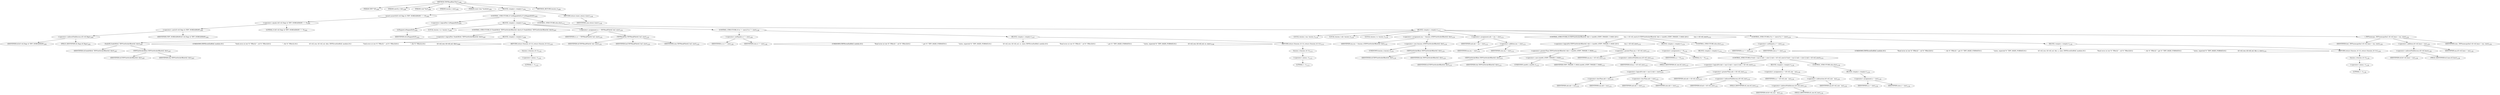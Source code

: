 digraph "TIFFReadRawTile1" {  
"76432" [label = <(METHOD,TIFFReadRawTile1)<SUB>1089</SUB>> ]
"76433" [label = <(PARAM,TIFF *tif)<SUB>1089</SUB>> ]
"76434" [label = <(PARAM,uint32_t tile)<SUB>1089</SUB>> ]
"76435" [label = <(PARAM,void *buf)<SUB>1089</SUB>> ]
"76436" [label = <(PARAM,tmsize_t size)<SUB>1090</SUB>> ]
"76437" [label = <(PARAM,const char *module)<SUB>1090</SUB>> ]
"76438" [label = <(BLOCK,&lt;empty&gt;,&lt;empty&gt;)<SUB>1091</SUB>> ]
"76439" [label = <(assert,assert((tif-&gt;tif_flags &amp; TIFF_NOREADRAW) == 0))<SUB>1092</SUB>> ]
"76440" [label = <(&lt;operator&gt;.equals,(tif-&gt;tif_flags &amp; TIFF_NOREADRAW) == 0)<SUB>1092</SUB>> ]
"76441" [label = <(&lt;operator&gt;.and,tif-&gt;tif_flags &amp; TIFF_NOREADRAW)<SUB>1092</SUB>> ]
"76442" [label = <(&lt;operator&gt;.indirectFieldAccess,tif-&gt;tif_flags)<SUB>1092</SUB>> ]
"76443" [label = <(IDENTIFIER,tif,tif-&gt;tif_flags &amp; TIFF_NOREADRAW)<SUB>1092</SUB>> ]
"76444" [label = <(FIELD_IDENTIFIER,tif_flags,tif_flags)<SUB>1092</SUB>> ]
"76445" [label = <(IDENTIFIER,TIFF_NOREADRAW,tif-&gt;tif_flags &amp; TIFF_NOREADRAW)<SUB>1092</SUB>> ]
"76446" [label = <(LITERAL,0,(tif-&gt;tif_flags &amp; TIFF_NOREADRAW) == 0)<SUB>1092</SUB>> ]
"76447" [label = <(CONTROL_STRUCTURE,if (!isMapped(tif)),if (!isMapped(tif)))<SUB>1093</SUB>> ]
"76448" [label = <(&lt;operator&gt;.logicalNot,!isMapped(tif))<SUB>1093</SUB>> ]
"76449" [label = <(isMapped,isMapped(tif))<SUB>1093</SUB>> ]
"76450" [label = <(IDENTIFIER,tif,isMapped(tif))<SUB>1093</SUB>> ]
"76451" [label = <(BLOCK,&lt;empty&gt;,&lt;empty&gt;)<SUB>1094</SUB>> ]
"76452" [label = <(LOCAL,tmsize_t cc: tmsize_t)<SUB>1095</SUB>> ]
"76453" [label = <(CONTROL_STRUCTURE,if (!SeekOK(tif, TIFFGetStrileOffset(tif, tile))),if (!SeekOK(tif, TIFFGetStrileOffset(tif, tile))))<SUB>1097</SUB>> ]
"76454" [label = <(&lt;operator&gt;.logicalNot,!SeekOK(tif, TIFFGetStrileOffset(tif, tile)))<SUB>1097</SUB>> ]
"76455" [label = <(SeekOK,SeekOK(tif, TIFFGetStrileOffset(tif, tile)))<SUB>1097</SUB>> ]
"76456" [label = <(IDENTIFIER,tif,SeekOK(tif, TIFFGetStrileOffset(tif, tile)))<SUB>1097</SUB>> ]
"76457" [label = <(TIFFGetStrileOffset,TIFFGetStrileOffset(tif, tile))<SUB>1097</SUB>> ]
"76458" [label = <(IDENTIFIER,tif,TIFFGetStrileOffset(tif, tile))<SUB>1097</SUB>> ]
"76459" [label = <(IDENTIFIER,tile,TIFFGetStrileOffset(tif, tile))<SUB>1097</SUB>> ]
"76460" [label = <(BLOCK,&lt;empty&gt;,&lt;empty&gt;)<SUB>1098</SUB>> ]
"76461" [label = <(UNKNOWN,TIFFErrorExtR(tif, module,\012                          &quot;Seek error at row %&quot; PRIu32 &quot;, col %&quot; PRIu32\012                          &quot;, tile %&quot; PRIu32,\012                          tif-&gt;tif_row, tif-&gt;tif_col, tile);,TIFFErrorExtR(tif, module,\012                          &quot;Seek error at row %&quot; PRIu32 &quot;, col %&quot; PRIu32\012                          &quot;, tile %&quot; PRIu32,\012                          tif-&gt;tif_row, tif-&gt;tif_col, tile);)<SUB>1099</SUB>> ]
"76462" [label = <(RETURN,return ((tmsize_t)(-1));,return ((tmsize_t)(-1));)<SUB>1103</SUB>> ]
"76463" [label = <(tmsize_t,(tmsize_t)(-1))<SUB>1103</SUB>> ]
"76464" [label = <(&lt;operator&gt;.minus,-1)<SUB>1103</SUB>> ]
"76465" [label = <(LITERAL,1,-1)<SUB>1103</SUB>> ]
"76466" [label = <(&lt;operator&gt;.assignment,cc = TIFFReadFile(tif, buf, size))<SUB>1105</SUB>> ]
"76467" [label = <(IDENTIFIER,cc,cc = TIFFReadFile(tif, buf, size))<SUB>1105</SUB>> ]
"76468" [label = <(TIFFReadFile,TIFFReadFile(tif, buf, size))<SUB>1105</SUB>> ]
"76469" [label = <(IDENTIFIER,tif,TIFFReadFile(tif, buf, size))<SUB>1105</SUB>> ]
"76470" [label = <(IDENTIFIER,buf,TIFFReadFile(tif, buf, size))<SUB>1105</SUB>> ]
"76471" [label = <(IDENTIFIER,size,TIFFReadFile(tif, buf, size))<SUB>1105</SUB>> ]
"76472" [label = <(CONTROL_STRUCTURE,if (cc != size),if (cc != size))<SUB>1106</SUB>> ]
"76473" [label = <(&lt;operator&gt;.notEquals,cc != size)<SUB>1106</SUB>> ]
"76474" [label = <(IDENTIFIER,cc,cc != size)<SUB>1106</SUB>> ]
"76475" [label = <(IDENTIFIER,size,cc != size)<SUB>1106</SUB>> ]
"76476" [label = <(BLOCK,&lt;empty&gt;,&lt;empty&gt;)<SUB>1107</SUB>> ]
"76477" [label = <(UNKNOWN,TIFFErrorExtR(tif, module,\012                          &quot;Read error at row %&quot; PRIu32 &quot;, col %&quot; PRIu32\012                          &quot;; got %&quot; TIFF_SSIZE_FORMAT\012                          &quot; bytes, expected %&quot; TIFF_SSIZE_FORMAT,\012                          tif-&gt;tif_row, tif-&gt;tif_col, cc, size);,TIFFErrorExtR(tif, module,\012                          &quot;Read error at row %&quot; PRIu32 &quot;, col %&quot; PRIu32\012                          &quot;; got %&quot; TIFF_SSIZE_FORMAT\012                          &quot; bytes, expected %&quot; TIFF_SSIZE_FORMAT,\012                          tif-&gt;tif_row, tif-&gt;tif_col, cc, size);)<SUB>1108</SUB>> ]
"76478" [label = <(RETURN,return ((tmsize_t)(-1));,return ((tmsize_t)(-1));)<SUB>1113</SUB>> ]
"76479" [label = <(tmsize_t,(tmsize_t)(-1))<SUB>1113</SUB>> ]
"76480" [label = <(&lt;operator&gt;.minus,-1)<SUB>1113</SUB>> ]
"76481" [label = <(LITERAL,1,-1)<SUB>1113</SUB>> ]
"76482" [label = <(CONTROL_STRUCTURE,else,else)<SUB>1117</SUB>> ]
"76483" [label = <(BLOCK,&lt;empty&gt;,&lt;empty&gt;)<SUB>1117</SUB>> ]
"76484" [label = <(LOCAL,tmsize_t ma: tmsize_t)<SUB>1118</SUB>> ]
"76485" [label = <(LOCAL,tmsize_t mb: tmsize_t)<SUB>1118</SUB>> ]
"76486" [label = <(LOCAL,tmsize_t n: tmsize_t)<SUB>1119</SUB>> ]
"76487" [label = <(&lt;operator&gt;.assignment,ma = (tmsize_t)TIFFGetStrileOffset(tif, tile))<SUB>1120</SUB>> ]
"76488" [label = <(IDENTIFIER,ma,ma = (tmsize_t)TIFFGetStrileOffset(tif, tile))<SUB>1120</SUB>> ]
"76489" [label = <(&lt;operator&gt;.cast,(tmsize_t)TIFFGetStrileOffset(tif, tile))<SUB>1120</SUB>> ]
"76490" [label = <(UNKNOWN,tmsize_t,tmsize_t)<SUB>1120</SUB>> ]
"76491" [label = <(TIFFGetStrileOffset,TIFFGetStrileOffset(tif, tile))<SUB>1120</SUB>> ]
"76492" [label = <(IDENTIFIER,tif,TIFFGetStrileOffset(tif, tile))<SUB>1120</SUB>> ]
"76493" [label = <(IDENTIFIER,tile,TIFFGetStrileOffset(tif, tile))<SUB>1120</SUB>> ]
"76494" [label = <(&lt;operator&gt;.assignment,mb = ma + size)<SUB>1121</SUB>> ]
"76495" [label = <(IDENTIFIER,mb,mb = ma + size)<SUB>1121</SUB>> ]
"76496" [label = <(&lt;operator&gt;.addition,ma + size)<SUB>1121</SUB>> ]
"76497" [label = <(IDENTIFIER,ma,ma + size)<SUB>1121</SUB>> ]
"76498" [label = <(IDENTIFIER,size,ma + size)<SUB>1121</SUB>> ]
"76499" [label = <(CONTROL_STRUCTURE,if ((TIFFGetStrileOffset(tif, tile) &gt; (uint64_t)TIFF_TMSIZE_T_MAX) ||\012            (ma &gt; tif-&gt;tif_size)),if ((TIFFGetStrileOffset(tif, tile) &gt; (uint64_t)TIFF_TMSIZE_T_MAX) ||\012            (ma &gt; tif-&gt;tif_size)))<SUB>1122</SUB>> ]
"76500" [label = <(&lt;operator&gt;.logicalOr,(TIFFGetStrileOffset(tif, tile) &gt; (uint64_t)TIFF_TMSIZE_T_MAX) ||\012            (ma &gt; tif-&gt;tif_size))<SUB>1122</SUB>> ]
"76501" [label = <(&lt;operator&gt;.greaterThan,TIFFGetStrileOffset(tif, tile) &gt; (uint64_t)TIFF_TMSIZE_T_MAX)<SUB>1122</SUB>> ]
"76502" [label = <(TIFFGetStrileOffset,TIFFGetStrileOffset(tif, tile))<SUB>1122</SUB>> ]
"76503" [label = <(IDENTIFIER,tif,TIFFGetStrileOffset(tif, tile))<SUB>1122</SUB>> ]
"76504" [label = <(IDENTIFIER,tile,TIFFGetStrileOffset(tif, tile))<SUB>1122</SUB>> ]
"76505" [label = <(&lt;operator&gt;.cast,(uint64_t)TIFF_TMSIZE_T_MAX)<SUB>1122</SUB>> ]
"76506" [label = <(UNKNOWN,uint64_t,uint64_t)<SUB>1122</SUB>> ]
"76507" [label = <(IDENTIFIER,TIFF_TMSIZE_T_MAX,(uint64_t)TIFF_TMSIZE_T_MAX)<SUB>1122</SUB>> ]
"76508" [label = <(&lt;operator&gt;.greaterThan,ma &gt; tif-&gt;tif_size)<SUB>1123</SUB>> ]
"76509" [label = <(IDENTIFIER,ma,ma &gt; tif-&gt;tif_size)<SUB>1123</SUB>> ]
"76510" [label = <(&lt;operator&gt;.indirectFieldAccess,tif-&gt;tif_size)<SUB>1123</SUB>> ]
"76511" [label = <(IDENTIFIER,tif,ma &gt; tif-&gt;tif_size)<SUB>1123</SUB>> ]
"76512" [label = <(FIELD_IDENTIFIER,tif_size,tif_size)<SUB>1123</SUB>> ]
"76513" [label = <(BLOCK,&lt;empty&gt;,&lt;empty&gt;)<SUB>1124</SUB>> ]
"76514" [label = <(&lt;operator&gt;.assignment,n = 0)<SUB>1124</SUB>> ]
"76515" [label = <(IDENTIFIER,n,n = 0)<SUB>1124</SUB>> ]
"76516" [label = <(LITERAL,0,n = 0)<SUB>1124</SUB>> ]
"76517" [label = <(CONTROL_STRUCTURE,else,else)<SUB>1125</SUB>> ]
"76518" [label = <(BLOCK,&lt;empty&gt;,&lt;empty&gt;)<SUB>1125</SUB>> ]
"76519" [label = <(CONTROL_STRUCTURE,if ((mb &lt; ma) || (mb &lt; size) || (mb &gt; tif-&gt;tif_size)),if ((mb &lt; ma) || (mb &lt; size) || (mb &gt; tif-&gt;tif_size)))<SUB>1125</SUB>> ]
"76520" [label = <(&lt;operator&gt;.logicalOr,(mb &lt; ma) || (mb &lt; size) || (mb &gt; tif-&gt;tif_size))<SUB>1125</SUB>> ]
"76521" [label = <(&lt;operator&gt;.logicalOr,(mb &lt; ma) || (mb &lt; size))<SUB>1125</SUB>> ]
"76522" [label = <(&lt;operator&gt;.lessThan,mb &lt; ma)<SUB>1125</SUB>> ]
"76523" [label = <(IDENTIFIER,mb,mb &lt; ma)<SUB>1125</SUB>> ]
"76524" [label = <(IDENTIFIER,ma,mb &lt; ma)<SUB>1125</SUB>> ]
"76525" [label = <(&lt;operator&gt;.lessThan,mb &lt; size)<SUB>1125</SUB>> ]
"76526" [label = <(IDENTIFIER,mb,mb &lt; size)<SUB>1125</SUB>> ]
"76527" [label = <(IDENTIFIER,size,mb &lt; size)<SUB>1125</SUB>> ]
"76528" [label = <(&lt;operator&gt;.greaterThan,mb &gt; tif-&gt;tif_size)<SUB>1125</SUB>> ]
"76529" [label = <(IDENTIFIER,mb,mb &gt; tif-&gt;tif_size)<SUB>1125</SUB>> ]
"76530" [label = <(&lt;operator&gt;.indirectFieldAccess,tif-&gt;tif_size)<SUB>1125</SUB>> ]
"76531" [label = <(IDENTIFIER,tif,mb &gt; tif-&gt;tif_size)<SUB>1125</SUB>> ]
"76532" [label = <(FIELD_IDENTIFIER,tif_size,tif_size)<SUB>1125</SUB>> ]
"76533" [label = <(BLOCK,&lt;empty&gt;,&lt;empty&gt;)<SUB>1126</SUB>> ]
"76534" [label = <(&lt;operator&gt;.assignment,n = tif-&gt;tif_size - ma)<SUB>1126</SUB>> ]
"76535" [label = <(IDENTIFIER,n,n = tif-&gt;tif_size - ma)<SUB>1126</SUB>> ]
"76536" [label = <(&lt;operator&gt;.subtraction,tif-&gt;tif_size - ma)<SUB>1126</SUB>> ]
"76537" [label = <(&lt;operator&gt;.indirectFieldAccess,tif-&gt;tif_size)<SUB>1126</SUB>> ]
"76538" [label = <(IDENTIFIER,tif,tif-&gt;tif_size - ma)<SUB>1126</SUB>> ]
"76539" [label = <(FIELD_IDENTIFIER,tif_size,tif_size)<SUB>1126</SUB>> ]
"76540" [label = <(IDENTIFIER,ma,tif-&gt;tif_size - ma)<SUB>1126</SUB>> ]
"76541" [label = <(CONTROL_STRUCTURE,else,else)<SUB>1128</SUB>> ]
"76542" [label = <(BLOCK,&lt;empty&gt;,&lt;empty&gt;)<SUB>1128</SUB>> ]
"76543" [label = <(&lt;operator&gt;.assignment,n = size)<SUB>1128</SUB>> ]
"76544" [label = <(IDENTIFIER,n,n = size)<SUB>1128</SUB>> ]
"76545" [label = <(IDENTIFIER,size,n = size)<SUB>1128</SUB>> ]
"76546" [label = <(CONTROL_STRUCTURE,if (n != size),if (n != size))<SUB>1129</SUB>> ]
"76547" [label = <(&lt;operator&gt;.notEquals,n != size)<SUB>1129</SUB>> ]
"76548" [label = <(IDENTIFIER,n,n != size)<SUB>1129</SUB>> ]
"76549" [label = <(IDENTIFIER,size,n != size)<SUB>1129</SUB>> ]
"76550" [label = <(BLOCK,&lt;empty&gt;,&lt;empty&gt;)<SUB>1130</SUB>> ]
"76551" [label = <(UNKNOWN,TIFFErrorExtR(tif, module,\012                          &quot;Read error at row %&quot; PRIu32 &quot;, col %&quot; PRIu32\012                          &quot;, tile %&quot; PRIu32 &quot;; got %&quot; TIFF_SSIZE_FORMAT\012                          &quot; bytes, expected %&quot; TIFF_SSIZE_FORMAT,\012                          tif-&gt;tif_row, tif-&gt;tif_col, tile, n, size);,TIFFErrorExtR(tif, module,\012                          &quot;Read error at row %&quot; PRIu32 &quot;, col %&quot; PRIu32\012                          &quot;, tile %&quot; PRIu32 &quot;; got %&quot; TIFF_SSIZE_FORMAT\012                          &quot; bytes, expected %&quot; TIFF_SSIZE_FORMAT,\012                          tif-&gt;tif_row, tif-&gt;tif_col, tile, n, size);)<SUB>1131</SUB>> ]
"76552" [label = <(RETURN,return ((tmsize_t)(-1));,return ((tmsize_t)(-1));)<SUB>1136</SUB>> ]
"76553" [label = <(tmsize_t,(tmsize_t)(-1))<SUB>1136</SUB>> ]
"76554" [label = <(&lt;operator&gt;.minus,-1)<SUB>1136</SUB>> ]
"76555" [label = <(LITERAL,1,-1)<SUB>1136</SUB>> ]
"76556" [label = <(_TIFFmemcpy,_TIFFmemcpy(buf, tif-&gt;tif_base + ma, size))<SUB>1138</SUB>> ]
"76557" [label = <(IDENTIFIER,buf,_TIFFmemcpy(buf, tif-&gt;tif_base + ma, size))<SUB>1138</SUB>> ]
"76558" [label = <(&lt;operator&gt;.addition,tif-&gt;tif_base + ma)<SUB>1138</SUB>> ]
"76559" [label = <(&lt;operator&gt;.indirectFieldAccess,tif-&gt;tif_base)<SUB>1138</SUB>> ]
"76560" [label = <(IDENTIFIER,tif,tif-&gt;tif_base + ma)<SUB>1138</SUB>> ]
"76561" [label = <(FIELD_IDENTIFIER,tif_base,tif_base)<SUB>1138</SUB>> ]
"76562" [label = <(IDENTIFIER,ma,tif-&gt;tif_base + ma)<SUB>1138</SUB>> ]
"76563" [label = <(IDENTIFIER,size,_TIFFmemcpy(buf, tif-&gt;tif_base + ma, size))<SUB>1138</SUB>> ]
"76564" [label = <(RETURN,return (size);,return (size);)<SUB>1140</SUB>> ]
"76565" [label = <(IDENTIFIER,size,return (size);)<SUB>1140</SUB>> ]
"76566" [label = <(METHOD_RETURN,tmsize_t)<SUB>1089</SUB>> ]
  "76432" -> "76433" 
  "76432" -> "76434" 
  "76432" -> "76435" 
  "76432" -> "76436" 
  "76432" -> "76437" 
  "76432" -> "76438" 
  "76432" -> "76566" 
  "76438" -> "76439" 
  "76438" -> "76447" 
  "76438" -> "76564" 
  "76439" -> "76440" 
  "76440" -> "76441" 
  "76440" -> "76446" 
  "76441" -> "76442" 
  "76441" -> "76445" 
  "76442" -> "76443" 
  "76442" -> "76444" 
  "76447" -> "76448" 
  "76447" -> "76451" 
  "76447" -> "76482" 
  "76448" -> "76449" 
  "76449" -> "76450" 
  "76451" -> "76452" 
  "76451" -> "76453" 
  "76451" -> "76466" 
  "76451" -> "76472" 
  "76453" -> "76454" 
  "76453" -> "76460" 
  "76454" -> "76455" 
  "76455" -> "76456" 
  "76455" -> "76457" 
  "76457" -> "76458" 
  "76457" -> "76459" 
  "76460" -> "76461" 
  "76460" -> "76462" 
  "76462" -> "76463" 
  "76463" -> "76464" 
  "76464" -> "76465" 
  "76466" -> "76467" 
  "76466" -> "76468" 
  "76468" -> "76469" 
  "76468" -> "76470" 
  "76468" -> "76471" 
  "76472" -> "76473" 
  "76472" -> "76476" 
  "76473" -> "76474" 
  "76473" -> "76475" 
  "76476" -> "76477" 
  "76476" -> "76478" 
  "76478" -> "76479" 
  "76479" -> "76480" 
  "76480" -> "76481" 
  "76482" -> "76483" 
  "76483" -> "76484" 
  "76483" -> "76485" 
  "76483" -> "76486" 
  "76483" -> "76487" 
  "76483" -> "76494" 
  "76483" -> "76499" 
  "76483" -> "76546" 
  "76483" -> "76556" 
  "76487" -> "76488" 
  "76487" -> "76489" 
  "76489" -> "76490" 
  "76489" -> "76491" 
  "76491" -> "76492" 
  "76491" -> "76493" 
  "76494" -> "76495" 
  "76494" -> "76496" 
  "76496" -> "76497" 
  "76496" -> "76498" 
  "76499" -> "76500" 
  "76499" -> "76513" 
  "76499" -> "76517" 
  "76500" -> "76501" 
  "76500" -> "76508" 
  "76501" -> "76502" 
  "76501" -> "76505" 
  "76502" -> "76503" 
  "76502" -> "76504" 
  "76505" -> "76506" 
  "76505" -> "76507" 
  "76508" -> "76509" 
  "76508" -> "76510" 
  "76510" -> "76511" 
  "76510" -> "76512" 
  "76513" -> "76514" 
  "76514" -> "76515" 
  "76514" -> "76516" 
  "76517" -> "76518" 
  "76518" -> "76519" 
  "76519" -> "76520" 
  "76519" -> "76533" 
  "76519" -> "76541" 
  "76520" -> "76521" 
  "76520" -> "76528" 
  "76521" -> "76522" 
  "76521" -> "76525" 
  "76522" -> "76523" 
  "76522" -> "76524" 
  "76525" -> "76526" 
  "76525" -> "76527" 
  "76528" -> "76529" 
  "76528" -> "76530" 
  "76530" -> "76531" 
  "76530" -> "76532" 
  "76533" -> "76534" 
  "76534" -> "76535" 
  "76534" -> "76536" 
  "76536" -> "76537" 
  "76536" -> "76540" 
  "76537" -> "76538" 
  "76537" -> "76539" 
  "76541" -> "76542" 
  "76542" -> "76543" 
  "76543" -> "76544" 
  "76543" -> "76545" 
  "76546" -> "76547" 
  "76546" -> "76550" 
  "76547" -> "76548" 
  "76547" -> "76549" 
  "76550" -> "76551" 
  "76550" -> "76552" 
  "76552" -> "76553" 
  "76553" -> "76554" 
  "76554" -> "76555" 
  "76556" -> "76557" 
  "76556" -> "76558" 
  "76556" -> "76563" 
  "76558" -> "76559" 
  "76558" -> "76562" 
  "76559" -> "76560" 
  "76559" -> "76561" 
  "76564" -> "76565" 
}
